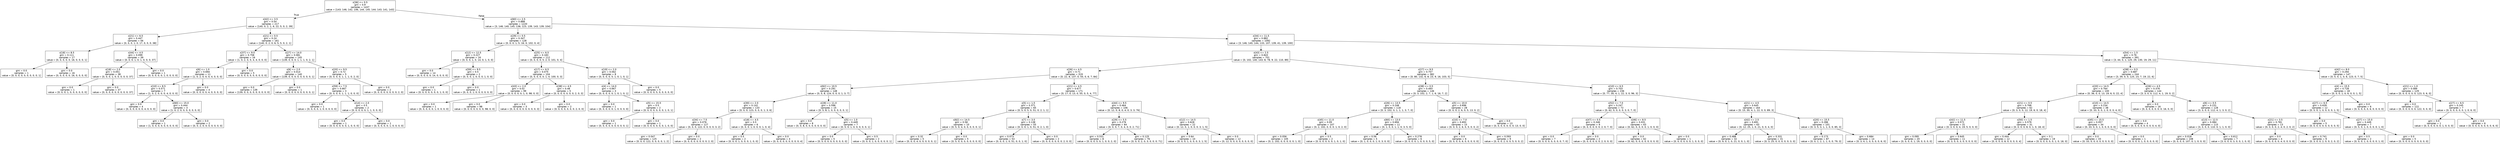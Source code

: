 digraph Tree {
node [shape=box, fontname="helvetica"] ;
edge [fontname="helvetica"] ;
0 [label="x[36] <= 0.5\ngini = 0.9\nsamples = 1437\nvalue = [143, 146, 142, 146, 144, 145, 144, 143, 141, 143]"] ;
1 [label="x[42] <= 3.5\ngini = 0.54\nsamples = 217\nvalue = [140, 0, 2, 1, 6, 22, 5, 0, 2, 39]"] ;
0 -> 1 [labeldistance=2.5, labelangle=45, headlabel="True"] ;
2 [label="x[21] <= 6.5\ngini = 0.447\nsamples = 56\nvalue = [0, 0, 0, 1, 0, 17, 0, 0, 0, 38]"] ;
1 -> 2 ;
3 [label="x[18] <= 8.5\ngini = 0.111\nsamples = 17\nvalue = [0, 0, 0, 0, 0, 16, 0, 0, 0, 1]"] ;
2 -> 3 ;
4 [label="gini = 0.0\nsamples = 1\nvalue = [0, 0, 0, 0, 0, 0, 0, 0, 0, 1]"] ;
3 -> 4 ;
5 [label="gini = 0.0\nsamples = 16\nvalue = [0, 0, 0, 0, 0, 16, 0, 0, 0, 0]"] ;
3 -> 5 ;
6 [label="x[44] <= 4.5\ngini = 0.099\nsamples = 39\nvalue = [0, 0, 0, 1, 0, 1, 0, 0, 0, 37]"] ;
2 -> 6 ;
7 [label="x[18] <= 2.0\ngini = 0.051\nsamples = 38\nvalue = [0, 0, 0, 1, 0, 0, 0, 0, 0, 37]"] ;
6 -> 7 ;
8 [label="gini = 0.0\nsamples = 1\nvalue = [0, 0, 0, 1, 0, 0, 0, 0, 0, 0]"] ;
7 -> 8 ;
9 [label="gini = 0.0\nsamples = 37\nvalue = [0, 0, 0, 0, 0, 0, 0, 0, 0, 37]"] ;
7 -> 9 ;
10 [label="gini = 0.0\nsamples = 1\nvalue = [0, 0, 0, 0, 0, 1, 0, 0, 0, 0]"] ;
6 -> 10 ;
11 [label="x[21] <= 0.5\ngini = 0.24\nsamples = 161\nvalue = [140, 0, 2, 0, 6, 5, 5, 0, 2, 1]"] ;
1 -> 11 ;
12 [label="x[37] <= 9.0\ngini = 0.758\nsamples = 16\nvalue = [1, 0, 2, 0, 5, 4, 4, 0, 0, 0]"] ;
11 -> 12 ;
13 [label="x[6] <= 1.0\ngini = 0.694\nsamples = 11\nvalue = [1, 0, 2, 0, 0, 4, 4, 0, 0, 0]"] ;
12 -> 13 ;
14 [label="x[10] <= 8.5\ngini = 0.571\nsamples = 7\nvalue = [1, 0, 2, 0, 0, 0, 4, 0, 0, 0]"] ;
13 -> 14 ;
15 [label="gini = 0.0\nsamples = 4\nvalue = [0, 0, 0, 0, 0, 0, 4, 0, 0, 0]"] ;
14 -> 15 ;
16 [label="x[60] <= 15.0\ngini = 0.444\nsamples = 3\nvalue = [1, 0, 2, 0, 0, 0, 0, 0, 0, 0]"] ;
14 -> 16 ;
17 [label="gini = 0.0\nsamples = 1\nvalue = [1, 0, 0, 0, 0, 0, 0, 0, 0, 0]"] ;
16 -> 17 ;
18 [label="gini = 0.0\nsamples = 2\nvalue = [0, 0, 2, 0, 0, 0, 0, 0, 0, 0]"] ;
16 -> 18 ;
19 [label="gini = 0.0\nsamples = 4\nvalue = [0, 0, 0, 0, 0, 4, 0, 0, 0, 0]"] ;
13 -> 19 ;
20 [label="gini = 0.0\nsamples = 5\nvalue = [0, 0, 0, 0, 5, 0, 0, 0, 0, 0]"] ;
12 -> 20 ;
21 [label="x[27] <= 14.0\ngini = 0.081\nsamples = 145\nvalue = [139, 0, 0, 0, 1, 1, 1, 0, 2, 1]"] ;
11 -> 21 ;
22 [label="x[6] <= 2.0\ngini = 0.014\nsamples = 140\nvalue = [139, 0, 0, 0, 0, 0, 0, 0, 0, 1]"] ;
21 -> 22 ;
23 [label="gini = 0.0\nsamples = 139\nvalue = [139, 0, 0, 0, 0, 0, 0, 0, 0, 0]"] ;
22 -> 23 ;
24 [label="gini = 0.0\nsamples = 1\nvalue = [0, 0, 0, 0, 0, 0, 0, 0, 0, 1]"] ;
22 -> 24 ;
25 [label="x[20] <= 9.5\ngini = 0.72\nsamples = 5\nvalue = [0, 0, 0, 0, 1, 1, 1, 0, 2, 0]"] ;
21 -> 25 ;
26 [label="x[59] <= 7.5\ngini = 0.667\nsamples = 3\nvalue = [0, 0, 0, 0, 1, 1, 1, 0, 0, 0]"] ;
25 -> 26 ;
27 [label="gini = 0.0\nsamples = 1\nvalue = [0, 0, 0, 0, 1, 0, 0, 0, 0, 0]"] ;
26 -> 27 ;
28 [label="x[14] <= 2.0\ngini = 0.5\nsamples = 2\nvalue = [0, 0, 0, 0, 0, 1, 1, 0, 0, 0]"] ;
26 -> 28 ;
29 [label="gini = 0.0\nsamples = 1\nvalue = [0, 0, 0, 0, 0, 0, 1, 0, 0, 0]"] ;
28 -> 29 ;
30 [label="gini = 0.0\nsamples = 1\nvalue = [0, 0, 0, 0, 0, 1, 0, 0, 0, 0]"] ;
28 -> 30 ;
31 [label="gini = 0.0\nsamples = 2\nvalue = [0, 0, 0, 0, 0, 0, 0, 0, 2, 0]"] ;
25 -> 31 ;
32 [label="x[60] <= 2.5\ngini = 0.888\nsamples = 1220\nvalue = [3, 146, 140, 145, 138, 123, 139, 143, 139, 104]"] ;
0 -> 32 [labeldistance=2.5, labelangle=-45, headlabel="False"] ;
33 [label="x[29] <= 0.5\ngini = 0.347\nsamples = 128\nvalue = [0, 0, 0, 1, 5, 16, 0, 102, 0, 4]"] ;
32 -> 33 ;
34 [label="x[12] <= 12.5\ngini = 0.227\nsamples = 16\nvalue = [0, 0, 0, 1, 0, 14, 0, 1, 0, 0]"] ;
33 -> 34 ;
35 [label="gini = 0.0\nsamples = 14\nvalue = [0, 0, 0, 0, 0, 14, 0, 0, 0, 0]"] ;
34 -> 35 ;
36 [label="x[59] <= 9.5\ngini = 0.5\nsamples = 2\nvalue = [0, 0, 0, 1, 0, 0, 0, 1, 0, 0]"] ;
34 -> 36 ;
37 [label="gini = 0.0\nsamples = 1\nvalue = [0, 0, 0, 0, 0, 0, 0, 1, 0, 0]"] ;
36 -> 37 ;
38 [label="gini = 0.0\nsamples = 1\nvalue = [0, 0, 0, 1, 0, 0, 0, 0, 0, 0]"] ;
36 -> 38 ;
39 [label="x[25] <= 6.5\ngini = 0.183\nsamples = 112\nvalue = [0, 0, 0, 0, 5, 2, 0, 101, 0, 4]"] ;
33 -> 39 ;
40 [label="x[17] <= 6.5\ngini = 0.075\nsamples = 104\nvalue = [0, 0, 0, 0, 0, 1, 0, 100, 0, 3]"] ;
39 -> 40 ;
41 [label="x[43] <= 2.0\ngini = 0.02\nsamples = 99\nvalue = [0, 0, 0, 0, 0, 1, 0, 98, 0, 0]"] ;
40 -> 41 ;
42 [label="gini = 0.0\nsamples = 1\nvalue = [0, 0, 0, 0, 0, 1, 0, 0, 0, 0]"] ;
41 -> 42 ;
43 [label="gini = 0.0\nsamples = 98\nvalue = [0, 0, 0, 0, 0, 0, 0, 98, 0, 0]"] ;
41 -> 43 ;
44 [label="x[38] <= 4.5\ngini = 0.48\nsamples = 5\nvalue = [0, 0, 0, 0, 0, 0, 0, 2, 0, 3]"] ;
40 -> 44 ;
45 [label="gini = 0.0\nsamples = 3\nvalue = [0, 0, 0, 0, 0, 0, 0, 0, 0, 3]"] ;
44 -> 45 ;
46 [label="gini = 0.0\nsamples = 2\nvalue = [0, 0, 0, 0, 0, 0, 0, 2, 0, 0]"] ;
44 -> 46 ;
47 [label="x[19] <= 2.0\ngini = 0.562\nsamples = 8\nvalue = [0, 0, 0, 0, 5, 1, 0, 1, 0, 1]"] ;
39 -> 47 ;
48 [label="x[4] <= 14.0\ngini = 0.667\nsamples = 3\nvalue = [0, 0, 0, 0, 0, 1, 0, 1, 0, 1]"] ;
47 -> 48 ;
49 [label="gini = 0.0\nsamples = 1\nvalue = [0, 0, 0, 0, 0, 1, 0, 0, 0, 0]"] ;
48 -> 49 ;
50 [label="x[5] <= 15.5\ngini = 0.5\nsamples = 2\nvalue = [0, 0, 0, 0, 0, 0, 0, 1, 0, 1]"] ;
48 -> 50 ;
51 [label="gini = 0.0\nsamples = 1\nvalue = [0, 0, 0, 0, 0, 0, 0, 0, 0, 1]"] ;
50 -> 51 ;
52 [label="gini = 0.0\nsamples = 1\nvalue = [0, 0, 0, 0, 0, 0, 0, 1, 0, 0]"] ;
50 -> 52 ;
53 [label="gini = 0.0\nsamples = 5\nvalue = [0, 0, 0, 0, 5, 0, 0, 0, 0, 0]"] ;
47 -> 53 ;
54 [label="x[34] <= 11.5\ngini = 0.882\nsamples = 1092\nvalue = [3, 146, 140, 144, 133, 107, 139, 41, 139, 100]"] ;
32 -> 54 ;
55 [label="x[43] <= 2.5\ngini = 0.843\nsamples = 701\nvalue = [0, 102, 140, 143, 8, 78, 9, 22, 110, 89]"] ;
54 -> 55 ;
56 [label="x[26] <= 4.5\ngini = 0.71\nsamples = 319\nvalue = [0, 22, 8, 137, 0, 55, 0, 6, 7, 84]"] ;
55 -> 56 ;
57 [label="x[62] <= 10.5\ngini = 0.291\nsamples = 148\nvalue = [0, 5, 8, 124, 0, 0, 0, 1, 3, 7]"] ;
56 -> 57 ;
58 [label="x[30] <= 2.0\ngini = 0.142\nsamples = 133\nvalue = [0, 0, 0, 123, 0, 0, 0, 1, 3, 6]"] ;
57 -> 58 ;
59 [label="x[34] <= 7.5\ngini = 0.076\nsamples = 127\nvalue = [0, 0, 0, 122, 0, 0, 0, 0, 3, 2]"] ;
58 -> 59 ;
60 [label="gini = 0.047\nsamples = 125\nvalue = [0, 0, 0, 122, 0, 0, 0, 0, 1, 2]"] ;
59 -> 60 ;
61 [label="gini = 0.0\nsamples = 2\nvalue = [0, 0, 0, 0, 0, 0, 0, 0, 2, 0]"] ;
59 -> 61 ;
62 [label="x[18] <= 4.5\ngini = 0.5\nsamples = 6\nvalue = [0, 0, 0, 1, 0, 0, 0, 1, 0, 4]"] ;
58 -> 62 ;
63 [label="gini = 0.5\nsamples = 2\nvalue = [0, 0, 0, 1, 0, 0, 0, 1, 0, 0]"] ;
62 -> 63 ;
64 [label="gini = 0.0\nsamples = 4\nvalue = [0, 0, 0, 0, 0, 0, 0, 0, 0, 4]"] ;
62 -> 64 ;
65 [label="x[28] <= 11.0\ngini = 0.596\nsamples = 15\nvalue = [0, 5, 8, 1, 0, 0, 0, 0, 0, 1]"] ;
57 -> 65 ;
66 [label="gini = 0.0\nsamples = 8\nvalue = [0, 0, 8, 0, 0, 0, 0, 0, 0, 0]"] ;
65 -> 66 ;
67 [label="x[5] <= 1.0\ngini = 0.449\nsamples = 7\nvalue = [0, 5, 0, 1, 0, 0, 0, 0, 0, 1]"] ;
65 -> 67 ;
68 [label="gini = 0.0\nsamples = 5\nvalue = [0, 5, 0, 0, 0, 0, 0, 0, 0, 0]"] ;
67 -> 68 ;
69 [label="gini = 0.5\nsamples = 2\nvalue = [0, 0, 0, 1, 0, 0, 0, 0, 0, 1]"] ;
67 -> 69 ;
70 [label="x[21] <= 4.5\ngini = 0.677\nsamples = 171\nvalue = [0, 17, 0, 13, 0, 55, 0, 5, 4, 77]"] ;
56 -> 70 ;
71 [label="x[5] <= 1.5\ngini = 0.371\nsamples = 65\nvalue = [0, 5, 0, 5, 0, 51, 0, 2, 1, 1]"] ;
70 -> 71 ;
72 [label="x[62] <= 14.5\ngini = 0.58\nsamples = 10\nvalue = [0, 5, 0, 4, 0, 0, 0, 0, 0, 1]"] ;
71 -> 72 ;
73 [label="gini = 0.32\nsamples = 5\nvalue = [0, 0, 0, 4, 0, 0, 0, 0, 0, 1]"] ;
72 -> 73 ;
74 [label="gini = 0.0\nsamples = 5\nvalue = [0, 5, 0, 0, 0, 0, 0, 0, 0, 0]"] ;
72 -> 74 ;
75 [label="x[7] <= 3.0\ngini = 0.138\nsamples = 55\nvalue = [0, 0, 0, 1, 0, 51, 0, 2, 1, 0]"] ;
71 -> 75 ;
76 [label="gini = 0.073\nsamples = 53\nvalue = [0, 0, 0, 1, 0, 51, 0, 0, 1, 0]"] ;
75 -> 76 ;
77 [label="gini = 0.0\nsamples = 2\nvalue = [0, 0, 0, 0, 0, 0, 0, 2, 0, 0]"] ;
75 -> 77 ;
78 [label="x[44] <= 9.5\ngini = 0.464\nsamples = 106\nvalue = [0, 12, 0, 8, 0, 4, 0, 3, 3, 76]"] ;
70 -> 78 ;
79 [label="x[29] <= 5.5\ngini = 0.276\nsamples = 84\nvalue = [0, 0, 0, 7, 0, 4, 0, 0, 2, 71]"] ;
78 -> 79 ;
80 [label="gini = 0.531\nsamples = 8\nvalue = [0, 0, 0, 5, 0, 1, 0, 0, 2, 0]"] ;
79 -> 80 ;
81 [label="gini = 0.125\nsamples = 76\nvalue = [0, 0, 0, 2, 0, 3, 0, 0, 0, 71]"] ;
79 -> 81 ;
82 [label="x[12] <= 14.5\ngini = 0.628\nsamples = 22\nvalue = [0, 12, 0, 1, 0, 0, 0, 3, 1, 5]"] ;
78 -> 82 ;
83 [label="gini = 0.64\nsamples = 10\nvalue = [0, 0, 0, 1, 0, 0, 0, 3, 1, 5]"] ;
82 -> 83 ;
84 [label="gini = 0.0\nsamples = 12\nvalue = [0, 12, 0, 0, 0, 0, 0, 0, 0, 0]"] ;
82 -> 84 ;
85 [label="x[27] <= 9.5\ngini = 0.757\nsamples = 382\nvalue = [0, 80, 132, 6, 8, 23, 9, 16, 103, 5]"] ;
55 -> 85 ;
86 [label="x[38] <= 0.5\ngini = 0.493\nsamples = 146\nvalue = [0, 3, 102, 2, 7, 1, 6, 16, 7, 2]"] ;
85 -> 86 ;
87 [label="x[26] <= 13.5\ngini = 0.248\nsamples = 118\nvalue = [0, 3, 102, 0, 1, 1, 1, 3, 7, 0]"] ;
86 -> 87 ;
88 [label="x[45] <= 11.0\ngini = 0.09\nsamples = 107\nvalue = [0, 2, 102, 0, 0, 0, 1, 0, 2, 0]"] ;
87 -> 88 ;
89 [label="gini = 0.056\nsamples = 105\nvalue = [0, 2, 102, 0, 0, 0, 0, 0, 1, 0]"] ;
88 -> 89 ;
90 [label="gini = 0.5\nsamples = 2\nvalue = [0, 0, 0, 0, 0, 0, 1, 0, 1, 0]"] ;
88 -> 90 ;
91 [label="x[60] <= 13.0\ngini = 0.694\nsamples = 11\nvalue = [0, 1, 0, 0, 1, 1, 0, 3, 5, 0]"] ;
87 -> 91 ;
92 [label="gini = 0.56\nsamples = 5\nvalue = [0, 1, 0, 0, 0, 1, 0, 3, 0, 0]"] ;
91 -> 92 ;
93 [label="gini = 0.278\nsamples = 6\nvalue = [0, 0, 0, 0, 1, 0, 0, 0, 5, 0]"] ;
91 -> 93 ;
94 [label="x[5] <= 10.0\ngini = 0.696\nsamples = 28\nvalue = [0, 0, 0, 2, 6, 0, 5, 13, 0, 2]"] ;
86 -> 94 ;
95 [label="x[10] <= 7.0\ngini = 0.693\nsamples = 15\nvalue = [0, 0, 0, 2, 6, 0, 5, 0, 0, 2]"] ;
94 -> 95 ;
96 [label="gini = 0.0\nsamples = 6\nvalue = [0, 0, 0, 0, 6, 0, 0, 0, 0, 0]"] ;
95 -> 96 ;
97 [label="gini = 0.593\nsamples = 9\nvalue = [0, 0, 0, 2, 0, 0, 5, 0, 0, 2]"] ;
95 -> 97 ;
98 [label="gini = 0.0\nsamples = 13\nvalue = [0, 0, 0, 0, 0, 0, 0, 13, 0, 0]"] ;
94 -> 98 ;
99 [label="x[10] <= 6.5\ngini = 0.703\nsamples = 236\nvalue = [0, 77, 30, 4, 1, 22, 3, 0, 96, 3]"] ;
85 -> 99 ;
100 [label="x[52] <= 7.0\ngini = 0.247\nsamples = 72\nvalue = [0, 62, 0, 0, 0, 0, 3, 0, 7, 0]"] ;
99 -> 100 ;
101 [label="x[47] <= 0.5\ngini = 0.346\nsamples = 9\nvalue = [0, 0, 0, 0, 0, 0, 2, 0, 7, 0]"] ;
100 -> 101 ;
102 [label="gini = 0.0\nsamples = 7\nvalue = [0, 0, 0, 0, 0, 0, 0, 0, 7, 0]"] ;
101 -> 102 ;
103 [label="gini = 0.0\nsamples = 2\nvalue = [0, 0, 0, 0, 0, 0, 2, 0, 0, 0]"] ;
101 -> 103 ;
104 [label="x[46] <= 8.5\ngini = 0.031\nsamples = 63\nvalue = [0, 62, 0, 0, 0, 0, 1, 0, 0, 0]"] ;
100 -> 104 ;
105 [label="gini = 0.0\nsamples = 62\nvalue = [0, 62, 0, 0, 0, 0, 0, 0, 0, 0]"] ;
104 -> 105 ;
106 [label="gini = 0.0\nsamples = 1\nvalue = [0, 0, 0, 0, 0, 0, 1, 0, 0, 0]"] ;
104 -> 106 ;
107 [label="x[21] <= 4.5\ngini = 0.645\nsamples = 164\nvalue = [0, 15, 30, 4, 1, 22, 0, 0, 89, 3]"] ;
99 -> 107 ;
108 [label="x[42] <= 2.5\ngini = 0.691\nsamples = 63\nvalue = [0, 12, 25, 1, 0, 21, 0, 0, 4, 0]"] ;
107 -> 108 ;
109 [label="gini = 0.488\nsamples = 32\nvalue = [0, 9, 0, 1, 0, 21, 0, 0, 1, 0]"] ;
108 -> 109 ;
110 [label="gini = 0.331\nsamples = 31\nvalue = [0, 3, 25, 0, 0, 0, 0, 0, 3, 0]"] ;
108 -> 110 ;
111 [label="x[20] <= 15.5\ngini = 0.286\nsamples = 101\nvalue = [0, 3, 5, 3, 1, 1, 0, 0, 85, 3]"] ;
107 -> 111 ;
112 [label="gini = 0.173\nsamples = 87\nvalue = [0, 0, 1, 2, 1, 1, 0, 0, 79, 3]"] ;
111 -> 112 ;
113 [label="gini = 0.684\nsamples = 14\nvalue = [0, 3, 4, 1, 0, 0, 0, 0, 6, 0]"] ;
111 -> 113 ;
114 [label="x[54] <= 1.5\ngini = 0.76\nsamples = 391\nvalue = [3, 44, 0, 1, 125, 29, 130, 19, 29, 11]"] ;
54 -> 114 ;
115 [label="x[38] <= 0.5\ngini = 0.687\nsamples = 244\nvalue = [3, 39, 0, 0, 125, 23, 7, 19, 22, 6]"] ;
114 -> 115 ;
116 [label="x[20] <= 14.5\ngini = 0.764\nsamples = 100\nvalue = [0, 36, 0, 0, 13, 19, 6, 0, 22, 4]"] ;
115 -> 116 ;
117 [label="x[21] <= 0.5\ngini = 0.768\nsamples = 62\nvalue = [0, 3, 0, 0, 12, 19, 6, 0, 18, 4]"] ;
116 -> 117 ;
118 [label="x[42] <= 11.5\ngini = 0.572\nsamples = 31\nvalue = [0, 3, 0, 0, 4, 19, 5, 0, 0, 0]"] ;
117 -> 118 ;
119 [label="gini = 0.095\nsamples = 20\nvalue = [0, 0, 0, 0, 1, 19, 0, 0, 0, 0]"] ;
118 -> 119 ;
120 [label="gini = 0.645\nsamples = 11\nvalue = [0, 3, 0, 0, 3, 0, 5, 0, 0, 0]"] ;
118 -> 120 ;
121 [label="x[50] <= 1.5\ngini = 0.579\nsamples = 31\nvalue = [0, 0, 0, 0, 8, 0, 1, 0, 18, 4]"] ;
117 -> 121 ;
122 [label="gini = 0.444\nsamples = 12\nvalue = [0, 0, 0, 0, 8, 0, 0, 0, 0, 4]"] ;
121 -> 122 ;
123 [label="gini = 0.1\nsamples = 19\nvalue = [0, 0, 0, 0, 0, 0, 1, 0, 18, 0]"] ;
121 -> 123 ;
124 [label="x[10] <= 14.5\ngini = 0.234\nsamples = 38\nvalue = [0, 33, 0, 0, 1, 0, 0, 0, 4, 0]"] ;
116 -> 124 ;
125 [label="x[45] <= 15.5\ngini = 0.057\nsamples = 34\nvalue = [0, 33, 0, 0, 1, 0, 0, 0, 0, 0]"] ;
124 -> 125 ;
126 [label="gini = 0.0\nsamples = 33\nvalue = [0, 33, 0, 0, 0, 0, 0, 0, 0, 0]"] ;
125 -> 126 ;
127 [label="gini = 0.0\nsamples = 1\nvalue = [0, 0, 0, 0, 1, 0, 0, 0, 0, 0]"] ;
125 -> 127 ;
128 [label="gini = 0.0\nsamples = 4\nvalue = [0, 0, 0, 0, 0, 0, 0, 0, 4, 0]"] ;
124 -> 128 ;
129 [label="x[26] <= 4.5\ngini = 0.376\nsamples = 144\nvalue = [3, 3, 0, 0, 112, 4, 1, 19, 0, 2]"] ;
115 -> 129 ;
130 [label="gini = 0.0\nsamples = 16\nvalue = [0, 0, 0, 0, 0, 0, 0, 16, 0, 0]"] ;
129 -> 130 ;
131 [label="x[6] <= 0.5\ngini = 0.231\nsamples = 128\nvalue = [3, 3, 0, 0, 112, 4, 1, 3, 0, 2]"] ;
129 -> 131 ;
132 [label="x[13] <= 12.5\ngini = 0.084\nsamples = 115\nvalue = [3, 0, 0, 0, 110, 0, 1, 1, 0, 0]"] ;
131 -> 132 ;
133 [label="gini = 0.018\nsamples = 108\nvalue = [0, 0, 0, 0, 107, 0, 1, 0, 0, 0]"] ;
132 -> 133 ;
134 [label="gini = 0.612\nsamples = 7\nvalue = [3, 0, 0, 0, 3, 0, 0, 1, 0, 0]"] ;
132 -> 134 ;
135 [label="x[21] <= 3.5\ngini = 0.781\nsamples = 13\nvalue = [0, 3, 0, 0, 2, 4, 0, 2, 0, 2]"] ;
131 -> 135 ;
136 [label="gini = 0.0\nsamples = 4\nvalue = [0, 0, 0, 0, 0, 4, 0, 0, 0, 0]"] ;
135 -> 136 ;
137 [label="gini = 0.741\nsamples = 9\nvalue = [0, 3, 0, 0, 2, 0, 0, 2, 0, 2]"] ;
135 -> 137 ;
138 [label="x[42] <= 8.0\ngini = 0.294\nsamples = 147\nvalue = [0, 5, 0, 1, 0, 6, 123, 0, 7, 5]"] ;
114 -> 138 ;
139 [label="x[4] <= 15.5\ngini = 0.728\nsamples = 18\nvalue = [0, 5, 0, 1, 0, 6, 0, 0, 1, 5]"] ;
138 -> 139 ;
140 [label="x[27] <= 6.5\ngini = 0.639\nsamples = 12\nvalue = [0, 5, 0, 1, 0, 0, 0, 0, 1, 5]"] ;
139 -> 140 ;
141 [label="gini = 0.0\nsamples = 5\nvalue = [0, 0, 0, 0, 0, 0, 0, 0, 0, 5]"] ;
140 -> 141 ;
142 [label="x[27] <= 15.0\ngini = 0.449\nsamples = 7\nvalue = [0, 5, 0, 1, 0, 0, 0, 0, 1, 0]"] ;
140 -> 142 ;
143 [label="gini = 0.5\nsamples = 2\nvalue = [0, 0, 0, 1, 0, 0, 0, 0, 1, 0]"] ;
142 -> 143 ;
144 [label="gini = 0.0\nsamples = 5\nvalue = [0, 5, 0, 0, 0, 0, 0, 0, 0, 0]"] ;
142 -> 144 ;
145 [label="gini = 0.0\nsamples = 6\nvalue = [0, 0, 0, 0, 0, 6, 0, 0, 0, 0]"] ;
139 -> 145 ;
146 [label="x[21] <= 1.0\ngini = 0.089\nsamples = 129\nvalue = [0, 0, 0, 0, 0, 0, 123, 0, 6, 0]"] ;
138 -> 146 ;
147 [label="gini = 0.0\nsamples = 122\nvalue = [0, 0, 0, 0, 0, 0, 122, 0, 0, 0]"] ;
146 -> 147 ;
148 [label="x[27] <= 6.5\ngini = 0.245\nsamples = 7\nvalue = [0, 0, 0, 0, 0, 0, 1, 0, 6, 0]"] ;
146 -> 148 ;
149 [label="gini = 0.0\nsamples = 1\nvalue = [0, 0, 0, 0, 0, 0, 1, 0, 0, 0]"] ;
148 -> 149 ;
150 [label="gini = 0.0\nsamples = 6\nvalue = [0, 0, 0, 0, 0, 0, 0, 0, 6, 0]"] ;
148 -> 150 ;
}